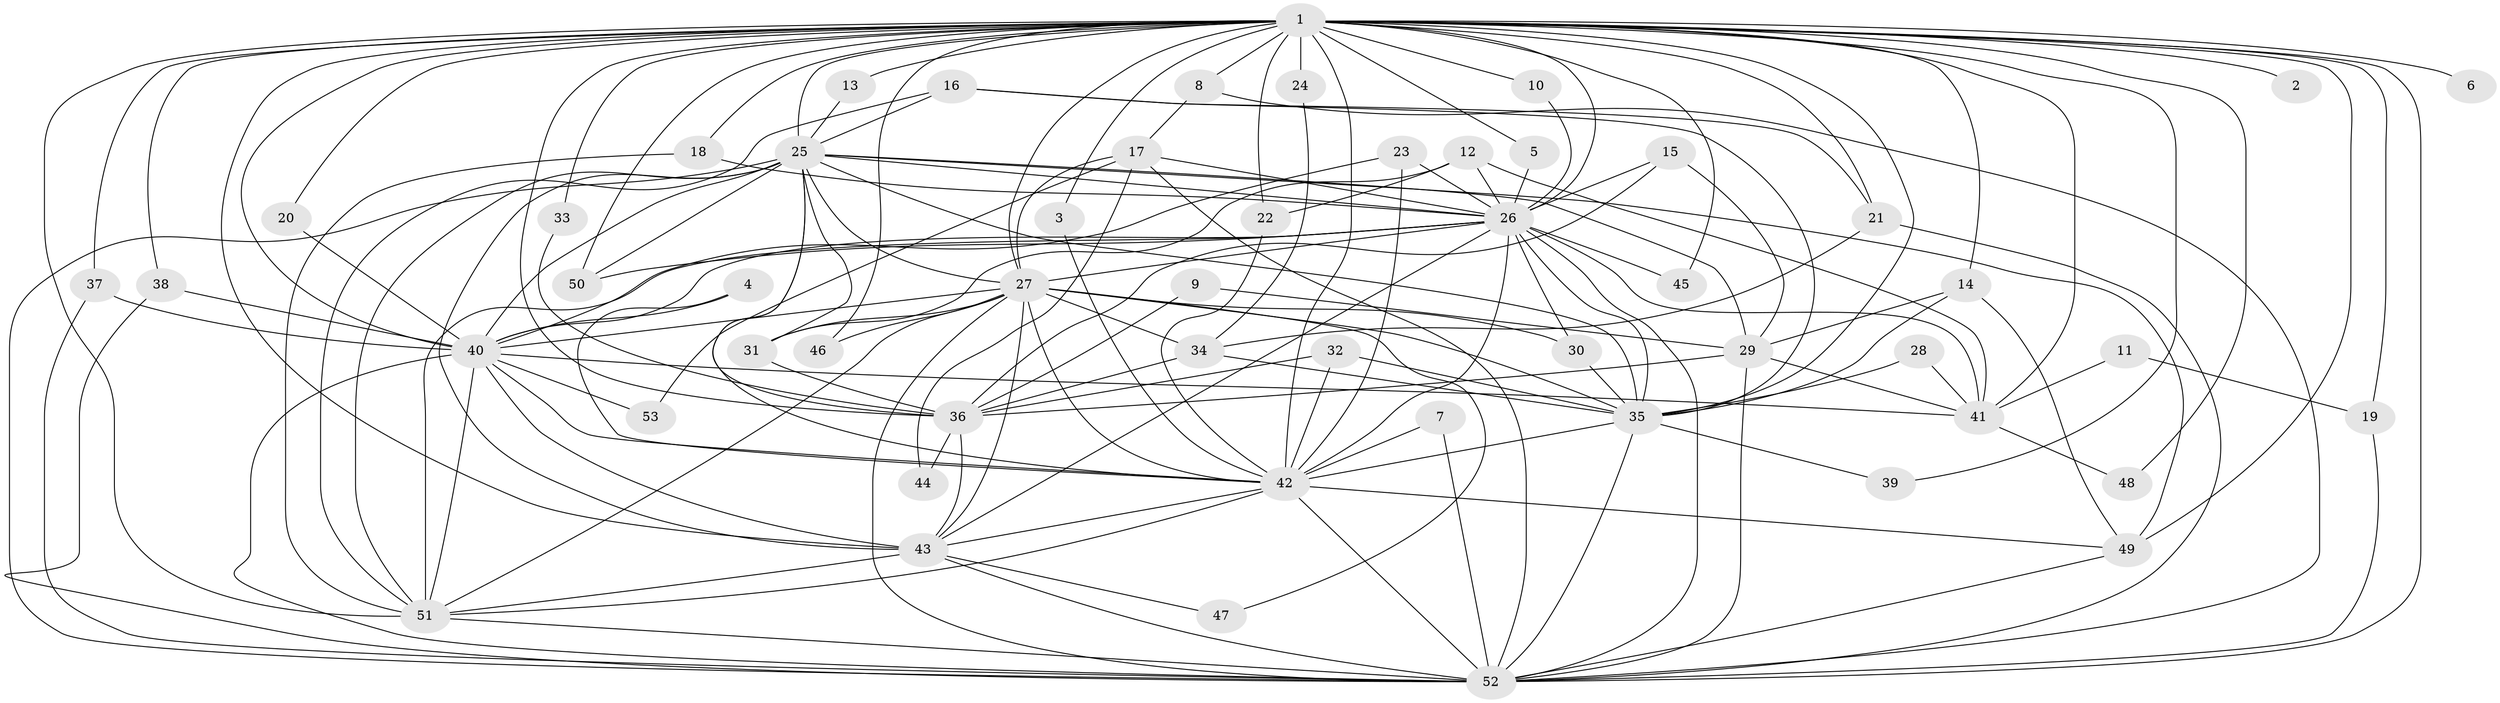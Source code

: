 // original degree distribution, {26: 0.009523809523809525, 29: 0.009523809523809525, 19: 0.009523809523809525, 22: 0.009523809523809525, 23: 0.009523809523809525, 20: 0.01904761904761905, 13: 0.02857142857142857, 18: 0.009523809523809525, 4: 0.06666666666666667, 5: 0.01904761904761905, 2: 0.5238095238095238, 8: 0.009523809523809525, 11: 0.009523809523809525, 3: 0.2571428571428571, 6: 0.009523809523809525}
// Generated by graph-tools (version 1.1) at 2025/25/03/09/25 03:25:49]
// undirected, 53 vertices, 151 edges
graph export_dot {
graph [start="1"]
  node [color=gray90,style=filled];
  1;
  2;
  3;
  4;
  5;
  6;
  7;
  8;
  9;
  10;
  11;
  12;
  13;
  14;
  15;
  16;
  17;
  18;
  19;
  20;
  21;
  22;
  23;
  24;
  25;
  26;
  27;
  28;
  29;
  30;
  31;
  32;
  33;
  34;
  35;
  36;
  37;
  38;
  39;
  40;
  41;
  42;
  43;
  44;
  45;
  46;
  47;
  48;
  49;
  50;
  51;
  52;
  53;
  1 -- 2 [weight=2.0];
  1 -- 3 [weight=1.0];
  1 -- 5 [weight=1.0];
  1 -- 6 [weight=1.0];
  1 -- 8 [weight=1.0];
  1 -- 10 [weight=1.0];
  1 -- 13 [weight=1.0];
  1 -- 14 [weight=1.0];
  1 -- 18 [weight=2.0];
  1 -- 19 [weight=1.0];
  1 -- 20 [weight=1.0];
  1 -- 21 [weight=1.0];
  1 -- 22 [weight=1.0];
  1 -- 24 [weight=2.0];
  1 -- 25 [weight=2.0];
  1 -- 26 [weight=3.0];
  1 -- 27 [weight=2.0];
  1 -- 33 [weight=1.0];
  1 -- 35 [weight=2.0];
  1 -- 36 [weight=2.0];
  1 -- 37 [weight=1.0];
  1 -- 38 [weight=1.0];
  1 -- 39 [weight=1.0];
  1 -- 40 [weight=3.0];
  1 -- 41 [weight=1.0];
  1 -- 42 [weight=4.0];
  1 -- 43 [weight=3.0];
  1 -- 45 [weight=1.0];
  1 -- 46 [weight=1.0];
  1 -- 48 [weight=1.0];
  1 -- 49 [weight=2.0];
  1 -- 50 [weight=1.0];
  1 -- 51 [weight=2.0];
  1 -- 52 [weight=2.0];
  3 -- 42 [weight=1.0];
  4 -- 40 [weight=1.0];
  4 -- 42 [weight=1.0];
  5 -- 26 [weight=1.0];
  7 -- 42 [weight=1.0];
  7 -- 52 [weight=1.0];
  8 -- 17 [weight=1.0];
  8 -- 52 [weight=1.0];
  9 -- 29 [weight=1.0];
  9 -- 36 [weight=1.0];
  10 -- 26 [weight=1.0];
  11 -- 19 [weight=1.0];
  11 -- 41 [weight=1.0];
  12 -- 22 [weight=1.0];
  12 -- 26 [weight=1.0];
  12 -- 31 [weight=1.0];
  12 -- 41 [weight=1.0];
  13 -- 25 [weight=1.0];
  14 -- 29 [weight=1.0];
  14 -- 35 [weight=1.0];
  14 -- 49 [weight=1.0];
  15 -- 26 [weight=1.0];
  15 -- 29 [weight=1.0];
  15 -- 36 [weight=1.0];
  16 -- 21 [weight=1.0];
  16 -- 25 [weight=1.0];
  16 -- 35 [weight=1.0];
  16 -- 51 [weight=1.0];
  17 -- 26 [weight=1.0];
  17 -- 27 [weight=1.0];
  17 -- 44 [weight=1.0];
  17 -- 52 [weight=1.0];
  17 -- 53 [weight=1.0];
  18 -- 26 [weight=1.0];
  18 -- 51 [weight=1.0];
  19 -- 52 [weight=1.0];
  20 -- 40 [weight=1.0];
  21 -- 34 [weight=1.0];
  21 -- 52 [weight=1.0];
  22 -- 42 [weight=1.0];
  23 -- 26 [weight=1.0];
  23 -- 40 [weight=1.0];
  23 -- 42 [weight=1.0];
  24 -- 34 [weight=1.0];
  25 -- 26 [weight=1.0];
  25 -- 27 [weight=1.0];
  25 -- 29 [weight=1.0];
  25 -- 31 [weight=1.0];
  25 -- 35 [weight=1.0];
  25 -- 36 [weight=1.0];
  25 -- 40 [weight=1.0];
  25 -- 42 [weight=1.0];
  25 -- 43 [weight=1.0];
  25 -- 49 [weight=1.0];
  25 -- 50 [weight=1.0];
  25 -- 51 [weight=2.0];
  25 -- 52 [weight=2.0];
  26 -- 27 [weight=1.0];
  26 -- 30 [weight=1.0];
  26 -- 35 [weight=1.0];
  26 -- 40 [weight=2.0];
  26 -- 41 [weight=1.0];
  26 -- 42 [weight=1.0];
  26 -- 43 [weight=1.0];
  26 -- 45 [weight=1.0];
  26 -- 50 [weight=1.0];
  26 -- 51 [weight=1.0];
  26 -- 52 [weight=2.0];
  27 -- 30 [weight=1.0];
  27 -- 31 [weight=1.0];
  27 -- 34 [weight=1.0];
  27 -- 35 [weight=1.0];
  27 -- 40 [weight=1.0];
  27 -- 42 [weight=1.0];
  27 -- 43 [weight=1.0];
  27 -- 46 [weight=1.0];
  27 -- 47 [weight=1.0];
  27 -- 51 [weight=2.0];
  27 -- 52 [weight=1.0];
  28 -- 35 [weight=1.0];
  28 -- 41 [weight=1.0];
  29 -- 36 [weight=1.0];
  29 -- 41 [weight=1.0];
  29 -- 52 [weight=1.0];
  30 -- 35 [weight=1.0];
  31 -- 36 [weight=1.0];
  32 -- 35 [weight=1.0];
  32 -- 36 [weight=1.0];
  32 -- 42 [weight=1.0];
  33 -- 36 [weight=1.0];
  34 -- 35 [weight=1.0];
  34 -- 36 [weight=1.0];
  35 -- 39 [weight=1.0];
  35 -- 42 [weight=1.0];
  35 -- 52 [weight=1.0];
  36 -- 43 [weight=1.0];
  36 -- 44 [weight=1.0];
  37 -- 40 [weight=2.0];
  37 -- 52 [weight=1.0];
  38 -- 40 [weight=2.0];
  38 -- 52 [weight=1.0];
  40 -- 41 [weight=1.0];
  40 -- 42 [weight=1.0];
  40 -- 43 [weight=2.0];
  40 -- 51 [weight=1.0];
  40 -- 52 [weight=2.0];
  40 -- 53 [weight=1.0];
  41 -- 48 [weight=1.0];
  42 -- 43 [weight=1.0];
  42 -- 49 [weight=1.0];
  42 -- 51 [weight=1.0];
  42 -- 52 [weight=2.0];
  43 -- 47 [weight=1.0];
  43 -- 51 [weight=1.0];
  43 -- 52 [weight=1.0];
  49 -- 52 [weight=1.0];
  51 -- 52 [weight=1.0];
}
